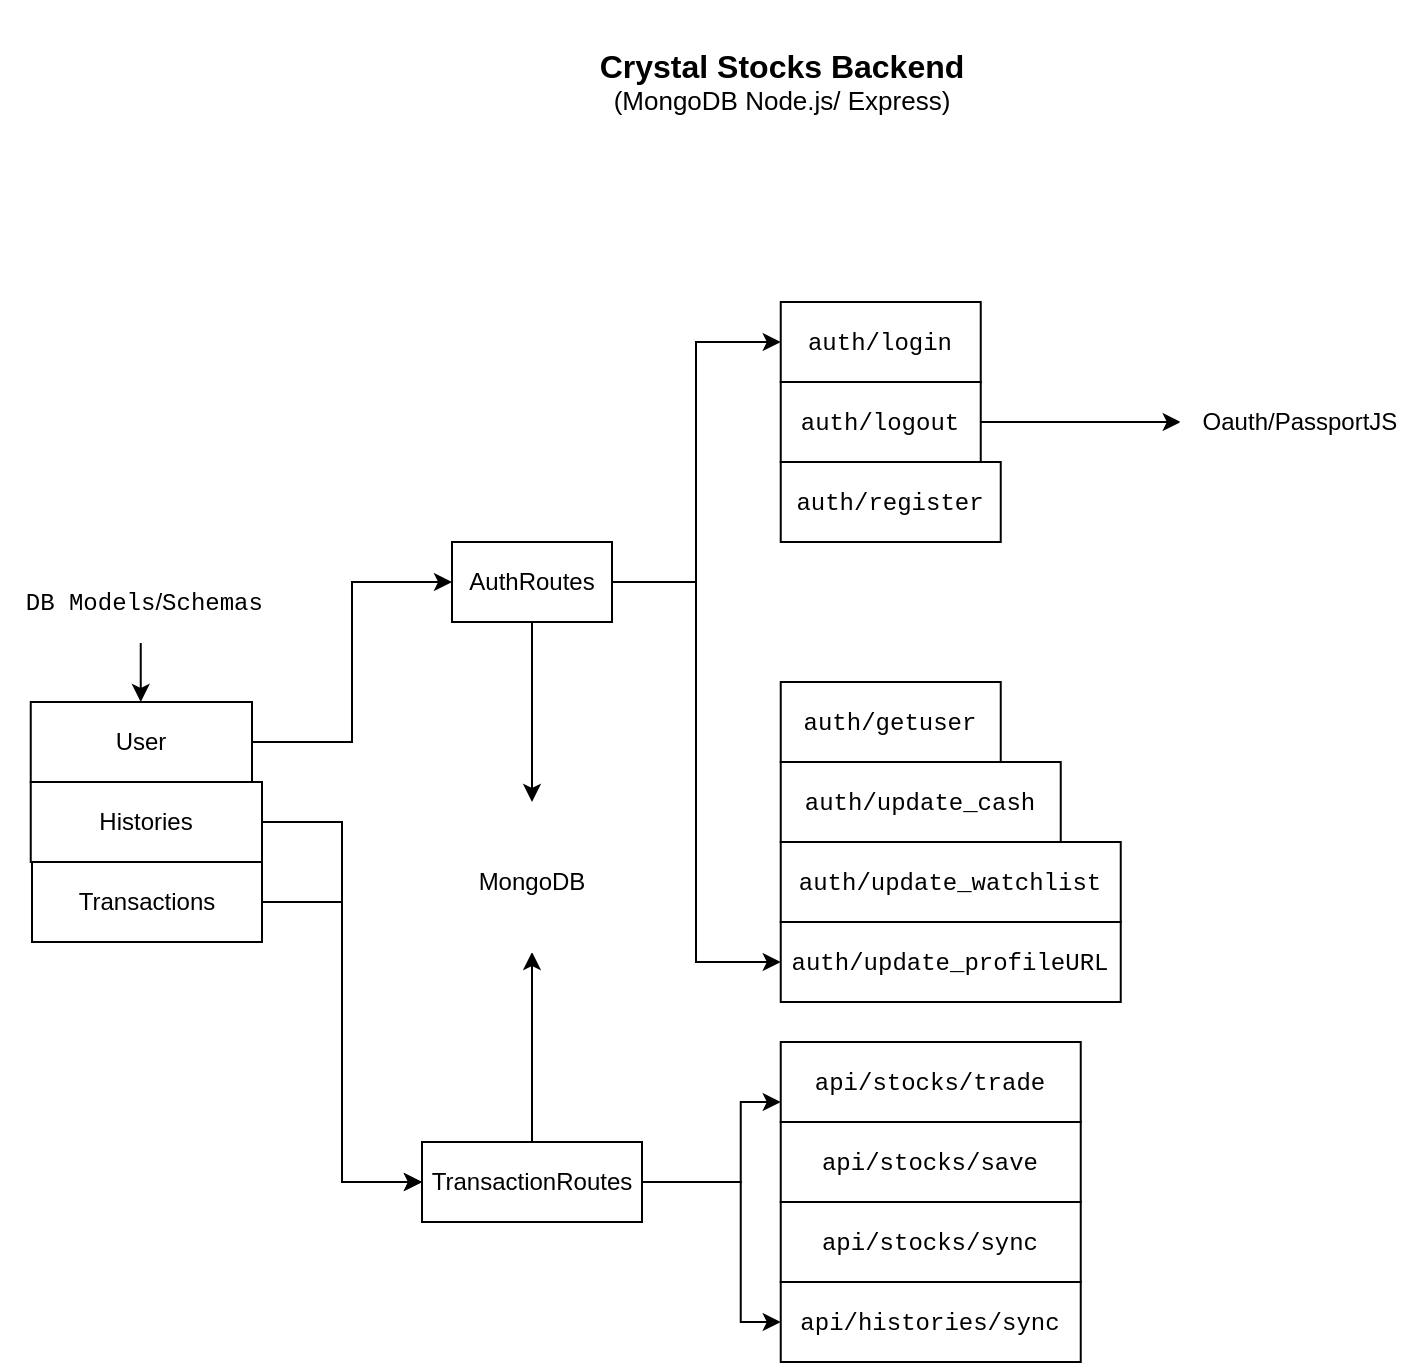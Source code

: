 <mxfile>
    <diagram id="KRBFTTParnUMIalNuFjF" name="Page-1">
        <mxGraphModel dx="613" dy="1780" grid="1" gridSize="10" guides="1" tooltips="1" connect="1" arrows="1" fold="1" page="1" pageScale="1" pageWidth="850" pageHeight="1100" math="0" shadow="0">
            <root>
                <mxCell id="0"/>
                <mxCell id="1" parent="0"/>
                <mxCell id="114" style="edgeStyle=orthogonalEdgeStyle;rounded=0;orthogonalLoop=1;jettySize=auto;html=1;labelBackgroundColor=none;fontColor=#000000;" edge="1" parent="1" source="31">
                    <mxGeometry relative="1" as="geometry">
                        <mxPoint x="300" y="-620" as="targetPoint"/>
                    </mxGeometry>
                </mxCell>
                <mxCell id="31" value="&lt;font&gt;AuthRoutes&lt;/font&gt;" style="whiteSpace=wrap;html=1;labelBackgroundColor=none;fontColor=#000000;" vertex="1" parent="1">
                    <mxGeometry x="260" y="-750" width="80" height="40" as="geometry"/>
                </mxCell>
                <mxCell id="34" value="&lt;span style=&quot;font-family: menlo, monaco, &amp;quot;courier new&amp;quot;, monospace;&quot;&gt;auth&lt;/span&gt;&lt;span style=&quot;font-family: menlo, monaco, &amp;quot;courier new&amp;quot;, monospace;&quot;&gt;/register&lt;/span&gt;&lt;span style=&quot;font-family: menlo, monaco, &amp;quot;courier new&amp;quot;, monospace;&quot;&gt;&lt;br&gt;&lt;/span&gt;" style="whiteSpace=wrap;html=1;labelBackgroundColor=none;fontColor=#000000;" vertex="1" parent="1">
                    <mxGeometry x="424.37" y="-790" width="110" height="40" as="geometry"/>
                </mxCell>
                <mxCell id="35" value="" style="edgeStyle=elbowEdgeStyle;elbow=horizontal;html=1;rounded=0;entryX=0;entryY=0.5;entryDx=0;entryDy=0;labelBackgroundColor=none;fontColor=#000000;" edge="1" parent="1" source="31" target="46">
                    <mxGeometry relative="1" as="geometry"/>
                </mxCell>
                <mxCell id="32" value="&lt;div style=&quot;font-family: menlo, monaco, &amp;quot;courier new&amp;quot;, monospace; line-height: 18px;&quot;&gt;&lt;span style=&quot;&quot;&gt;auth/login&lt;/span&gt;&lt;br&gt;&lt;/div&gt;" style="whiteSpace=wrap;html=1;labelBackgroundColor=none;fontColor=#000000;" vertex="1" parent="1">
                    <mxGeometry x="424.37" y="-870" width="100" height="40" as="geometry"/>
                </mxCell>
                <mxCell id="33" value="" style="edgeStyle=elbowEdgeStyle;elbow=horizontal;html=1;rounded=0;labelBackgroundColor=none;fontColor=#000000;" edge="1" parent="1" source="31" target="32">
                    <mxGeometry relative="1" as="geometry"/>
                </mxCell>
                <mxCell id="44" value="&lt;div style=&quot;font-family: menlo, monaco, &amp;quot;courier new&amp;quot;, monospace; line-height: 18px;&quot;&gt;&lt;div style=&quot;font-family: &amp;quot;menlo&amp;quot; , &amp;quot;monaco&amp;quot; , &amp;quot;courier new&amp;quot; , monospace ; line-height: 18px&quot;&gt;&lt;span style=&quot;&quot;&gt;auth&lt;/span&gt;&lt;span style=&quot;&quot;&gt;/getuser&lt;/span&gt;&lt;/div&gt;&lt;/div&gt;" style="whiteSpace=wrap;html=1;labelBackgroundColor=none;fontColor=#000000;" vertex="1" parent="1">
                    <mxGeometry x="424.37" y="-680" width="110" height="40" as="geometry"/>
                </mxCell>
                <mxCell id="46" value="&lt;div style=&quot;font-family: menlo, monaco, &amp;quot;courier new&amp;quot;, monospace; line-height: 18px;&quot;&gt;&lt;div style=&quot;font-family: &amp;quot;menlo&amp;quot; , &amp;quot;monaco&amp;quot; , &amp;quot;courier new&amp;quot; , monospace ; line-height: 18px&quot;&gt;&lt;span style=&quot;&quot;&gt;auth&lt;/span&gt;&lt;span style=&quot;&quot;&gt;/update_profileURL&lt;/span&gt;&lt;/div&gt;&lt;/div&gt;" style="whiteSpace=wrap;html=1;labelBackgroundColor=none;fontColor=#000000;" vertex="1" parent="1">
                    <mxGeometry x="424.37" y="-560" width="170" height="40" as="geometry"/>
                </mxCell>
                <mxCell id="47" value="&lt;div style=&quot;font-family: menlo, monaco, &amp;quot;courier new&amp;quot;, monospace; line-height: 18px;&quot;&gt;&lt;div style=&quot;font-family: &amp;quot;menlo&amp;quot; , &amp;quot;monaco&amp;quot; , &amp;quot;courier new&amp;quot; , monospace ; line-height: 18px&quot;&gt;&lt;span style=&quot;&quot;&gt;auth&lt;/span&gt;&lt;span style=&quot;&quot;&gt;/update_watchlist&lt;/span&gt;&lt;/div&gt;&lt;/div&gt;" style="whiteSpace=wrap;html=1;labelBackgroundColor=none;fontColor=#000000;" vertex="1" parent="1">
                    <mxGeometry x="424.37" y="-600" width="170" height="40" as="geometry"/>
                </mxCell>
                <mxCell id="50" value="&lt;div style=&quot;font-family: menlo, monaco, &amp;quot;courier new&amp;quot;, monospace; line-height: 18px;&quot;&gt;&lt;div style=&quot;font-family: &amp;quot;menlo&amp;quot; , &amp;quot;monaco&amp;quot; , &amp;quot;courier new&amp;quot; , monospace ; line-height: 18px&quot;&gt;&lt;div style=&quot;font-family: &amp;quot;menlo&amp;quot; , &amp;quot;monaco&amp;quot; , &amp;quot;courier new&amp;quot; , monospace ; line-height: 18px&quot;&gt;&lt;span style=&quot;&quot;&gt;auth&lt;/span&gt;&lt;span style=&quot;&quot;&gt;/update_cash&lt;/span&gt;&lt;/div&gt;&lt;/div&gt;&lt;/div&gt;" style="whiteSpace=wrap;html=1;labelBackgroundColor=none;fontColor=#000000;" vertex="1" parent="1">
                    <mxGeometry x="424.37" y="-640" width="140" height="40" as="geometry"/>
                </mxCell>
                <mxCell id="115" style="edgeStyle=orthogonalEdgeStyle;rounded=0;orthogonalLoop=1;jettySize=auto;html=1;entryX=0.5;entryY=1;entryDx=0;entryDy=0;labelBackgroundColor=none;fontColor=#000000;" edge="1" parent="1" source="78" target="109">
                    <mxGeometry relative="1" as="geometry"/>
                </mxCell>
                <mxCell id="78" value="&lt;font&gt;TransactionRoutes&lt;/font&gt;" style="whiteSpace=wrap;html=1;labelBackgroundColor=none;fontColor=#000000;" vertex="1" parent="1">
                    <mxGeometry x="245" y="-450" width="110" height="40" as="geometry"/>
                </mxCell>
                <mxCell id="79" value="&lt;div style=&quot;font-family: menlo, monaco, &amp;quot;courier new&amp;quot;, monospace; line-height: 18px;&quot;&gt;&lt;span style=&quot;&quot;&gt;api/&lt;/span&gt;&lt;span style=&quot;font-family: menlo, monaco, &amp;quot;courier new&amp;quot;, monospace;&quot;&gt;stocks/trade&lt;/span&gt;&lt;/div&gt;" style="whiteSpace=wrap;html=1;labelBackgroundColor=none;fontColor=#000000;" vertex="1" parent="1">
                    <mxGeometry x="424.37" y="-500" width="150" height="40" as="geometry"/>
                </mxCell>
                <mxCell id="80" value="&lt;div style=&quot;font-family: menlo, monaco, &amp;quot;courier new&amp;quot;, monospace; line-height: 18px;&quot;&gt;&lt;span style=&quot;&quot;&gt;api&lt;/span&gt;&lt;span style=&quot;font-family: menlo, monaco, &amp;quot;courier new&amp;quot;, monospace;&quot;&gt;/stocks/sync&lt;/span&gt;&lt;/div&gt;" style="whiteSpace=wrap;html=1;labelBackgroundColor=none;fontColor=#000000;" vertex="1" parent="1">
                    <mxGeometry x="424.37" y="-420" width="150" height="40" as="geometry"/>
                </mxCell>
                <mxCell id="81" value="&lt;div style=&quot;font-family: menlo, monaco, &amp;quot;courier new&amp;quot;, monospace; line-height: 18px;&quot;&gt;&lt;span style=&quot;&quot;&gt;api&lt;/span&gt;&lt;span style=&quot;font-family: menlo, monaco, &amp;quot;courier new&amp;quot;, monospace;&quot;&gt;/stocks/save&lt;/span&gt;&lt;/div&gt;" style="whiteSpace=wrap;html=1;labelBackgroundColor=none;fontColor=#000000;" vertex="1" parent="1">
                    <mxGeometry x="424.37" y="-460" width="150" height="40" as="geometry"/>
                </mxCell>
                <mxCell id="82" value="&lt;div style=&quot;font-family: menlo, monaco, &amp;quot;courier new&amp;quot;, monospace; line-height: 18px;&quot;&gt;&lt;span style=&quot;&quot;&gt;api&lt;/span&gt;&lt;span style=&quot;font-family: menlo, monaco, &amp;quot;courier new&amp;quot;, monospace;&quot;&gt;/histories/sync&lt;/span&gt;&lt;/div&gt;" style="whiteSpace=wrap;html=1;labelBackgroundColor=none;fontColor=#000000;" vertex="1" parent="1">
                    <mxGeometry x="424.37" y="-380" width="150" height="40" as="geometry"/>
                </mxCell>
                <mxCell id="83" value="" style="edgeStyle=elbowEdgeStyle;elbow=horizontal;html=1;rounded=0;entryX=0;entryY=0.75;entryDx=0;entryDy=0;exitX=1;exitY=0.5;exitDx=0;exitDy=0;labelBackgroundColor=none;fontColor=#000000;" edge="1" parent="1" source="78" target="79">
                    <mxGeometry relative="1" as="geometry">
                        <mxPoint x="394.37" y="-430" as="sourcePoint"/>
                        <mxPoint x="419.37" y="-480" as="targetPoint"/>
                        <Array as="points">
                            <mxPoint x="404.37" y="-470"/>
                            <mxPoint x="409.37" y="-460"/>
                        </Array>
                    </mxGeometry>
                </mxCell>
                <mxCell id="84" value="" style="edgeStyle=elbowEdgeStyle;elbow=horizontal;html=1;rounded=0;exitX=1;exitY=0.5;exitDx=0;exitDy=0;entryX=0;entryY=0.5;entryDx=0;entryDy=0;labelBackgroundColor=none;fontColor=#000000;" edge="1" parent="1" source="78" target="82">
                    <mxGeometry relative="1" as="geometry">
                        <mxPoint x="404.37" y="-420" as="sourcePoint"/>
                        <mxPoint x="419.37" y="-370" as="targetPoint"/>
                        <Array as="points">
                            <mxPoint x="404.37" y="-390"/>
                            <mxPoint x="407.37" y="-410"/>
                        </Array>
                    </mxGeometry>
                </mxCell>
                <mxCell id="86" style="edgeStyle=orthogonalEdgeStyle;rounded=0;orthogonalLoop=1;jettySize=auto;html=1;entryX=0;entryY=0.5;entryDx=0;entryDy=0;labelBackgroundColor=none;fontColor=#000000;" edge="1" parent="1" source="9" target="31">
                    <mxGeometry relative="1" as="geometry"/>
                </mxCell>
                <mxCell id="9" value="User" style="rounded=0;whiteSpace=wrap;html=1;labelBackgroundColor=none;fontColor=#000000;" vertex="1" parent="1">
                    <mxGeometry x="49.37" y="-670" width="110.63" height="40" as="geometry"/>
                </mxCell>
                <mxCell id="91" style="edgeStyle=orthogonalEdgeStyle;rounded=0;orthogonalLoop=1;jettySize=auto;html=1;exitX=1;exitY=0.5;exitDx=0;exitDy=0;entryX=0;entryY=0.5;entryDx=0;entryDy=0;labelBackgroundColor=none;fontColor=#000000;" edge="1" parent="1" source="8" target="78">
                    <mxGeometry relative="1" as="geometry"/>
                </mxCell>
                <mxCell id="8" value="Histories" style="rounded=0;whiteSpace=wrap;html=1;labelBackgroundColor=none;fontColor=#000000;" vertex="1" parent="1">
                    <mxGeometry x="49.37" y="-630" width="115.63" height="40" as="geometry"/>
                </mxCell>
                <mxCell id="93" style="edgeStyle=orthogonalEdgeStyle;rounded=0;orthogonalLoop=1;jettySize=auto;html=1;entryX=0;entryY=0.5;entryDx=0;entryDy=0;labelBackgroundColor=none;fontColor=#000000;" edge="1" parent="1" source="10" target="78">
                    <mxGeometry relative="1" as="geometry"/>
                </mxCell>
                <mxCell id="10" value="Transactions&lt;br&gt;" style="rounded=0;whiteSpace=wrap;html=1;labelBackgroundColor=none;fontColor=#000000;" vertex="1" parent="1">
                    <mxGeometry x="50" y="-590" width="115" height="40" as="geometry"/>
                </mxCell>
                <mxCell id="90" value="" style="edgeStyle=orthogonalEdgeStyle;rounded=0;orthogonalLoop=1;jettySize=auto;html=1;labelBackgroundColor=none;fontColor=#000000;" edge="1" parent="1">
                    <mxGeometry relative="1" as="geometry">
                        <mxPoint x="104.37" y="-700" as="sourcePoint"/>
                        <mxPoint x="104.37" y="-670" as="targetPoint"/>
                    </mxGeometry>
                </mxCell>
                <mxCell id="95" value="&lt;span style=&quot;font-size: 16px&quot;&gt;&lt;b&gt;Crystal Stocks&amp;nbsp;&lt;/b&gt;&lt;/span&gt;&lt;b style=&quot;font-size: 16px&quot;&gt;Backend&lt;/b&gt;&lt;br&gt;&lt;font style=&quot;font-size: 13px&quot;&gt;(MongoDB Node.js/ Express)&lt;/font&gt;" style="ellipse;shape=doubleEllipse;whiteSpace=wrap;html=1;strokeColor=#FFFFFF;fontColor=#000000;" vertex="1" parent="1">
                    <mxGeometry x="295" y="-1020" width="260" height="80" as="geometry"/>
                </mxCell>
                <mxCell id="102" style="edgeStyle=orthogonalEdgeStyle;rounded=0;orthogonalLoop=1;jettySize=auto;html=1;entryX=0;entryY=0.5;entryDx=0;entryDy=0;labelBackgroundColor=none;fontColor=#000000;" edge="1" parent="1" source="101">
                    <mxGeometry relative="1" as="geometry">
                        <mxPoint x="624.37" y="-810" as="targetPoint"/>
                    </mxGeometry>
                </mxCell>
                <mxCell id="101" value="&lt;div style=&quot;font-family: &amp;#34;menlo&amp;#34; , &amp;#34;monaco&amp;#34; , &amp;#34;courier new&amp;#34; , monospace ; line-height: 18px&quot;&gt;auth/logout&lt;br&gt;&lt;/div&gt;" style="whiteSpace=wrap;html=1;labelBackgroundColor=none;fontColor=#000000;" vertex="1" parent="1">
                    <mxGeometry x="424.37" y="-830" width="100" height="40" as="geometry"/>
                </mxCell>
                <mxCell id="107" value="&lt;span&gt;&amp;nbsp;&lt;/span&gt;&lt;span style=&quot;font-family: &amp;#34;menlo&amp;#34; , &amp;#34;monaco&amp;#34; , &amp;#34;courier new&amp;#34; , monospace&quot;&gt;DB&amp;nbsp;&lt;/span&gt;&lt;font face=&quot;Menlo, Monaco, Courier New, monospace&quot;&gt;Models&lt;/font&gt;&lt;span&gt;/&lt;/span&gt;&lt;span style=&quot;font-family: &amp;#34;menlo&amp;#34; , &amp;#34;monaco&amp;#34; , &amp;#34;courier new&amp;#34; , monospace&quot;&gt;Schemas&lt;/span&gt;" style="rounded=1;whiteSpace=wrap;html=1;labelBackgroundColor=none;fontColor=#000000;strokeColor=#FFFFFF;" vertex="1" parent="1">
                    <mxGeometry x="35" y="-740" width="138.75" height="40" as="geometry"/>
                </mxCell>
                <mxCell id="108" value="Oauth/PassportJS" style="rounded=1;whiteSpace=wrap;html=1;labelBackgroundColor=none;fontColor=#000000;strokeColor=#FFFFFF;" vertex="1" parent="1">
                    <mxGeometry x="624.37" y="-840" width="120" height="60" as="geometry"/>
                </mxCell>
                <mxCell id="109" value="MongoDB" style="rounded=1;whiteSpace=wrap;html=1;labelBackgroundColor=none;fontColor=#000000;strokeColor=#FFFFFF;" vertex="1" parent="1">
                    <mxGeometry x="240" y="-615" width="120" height="70" as="geometry"/>
                </mxCell>
            </root>
        </mxGraphModel>
    </diagram>
</mxfile>